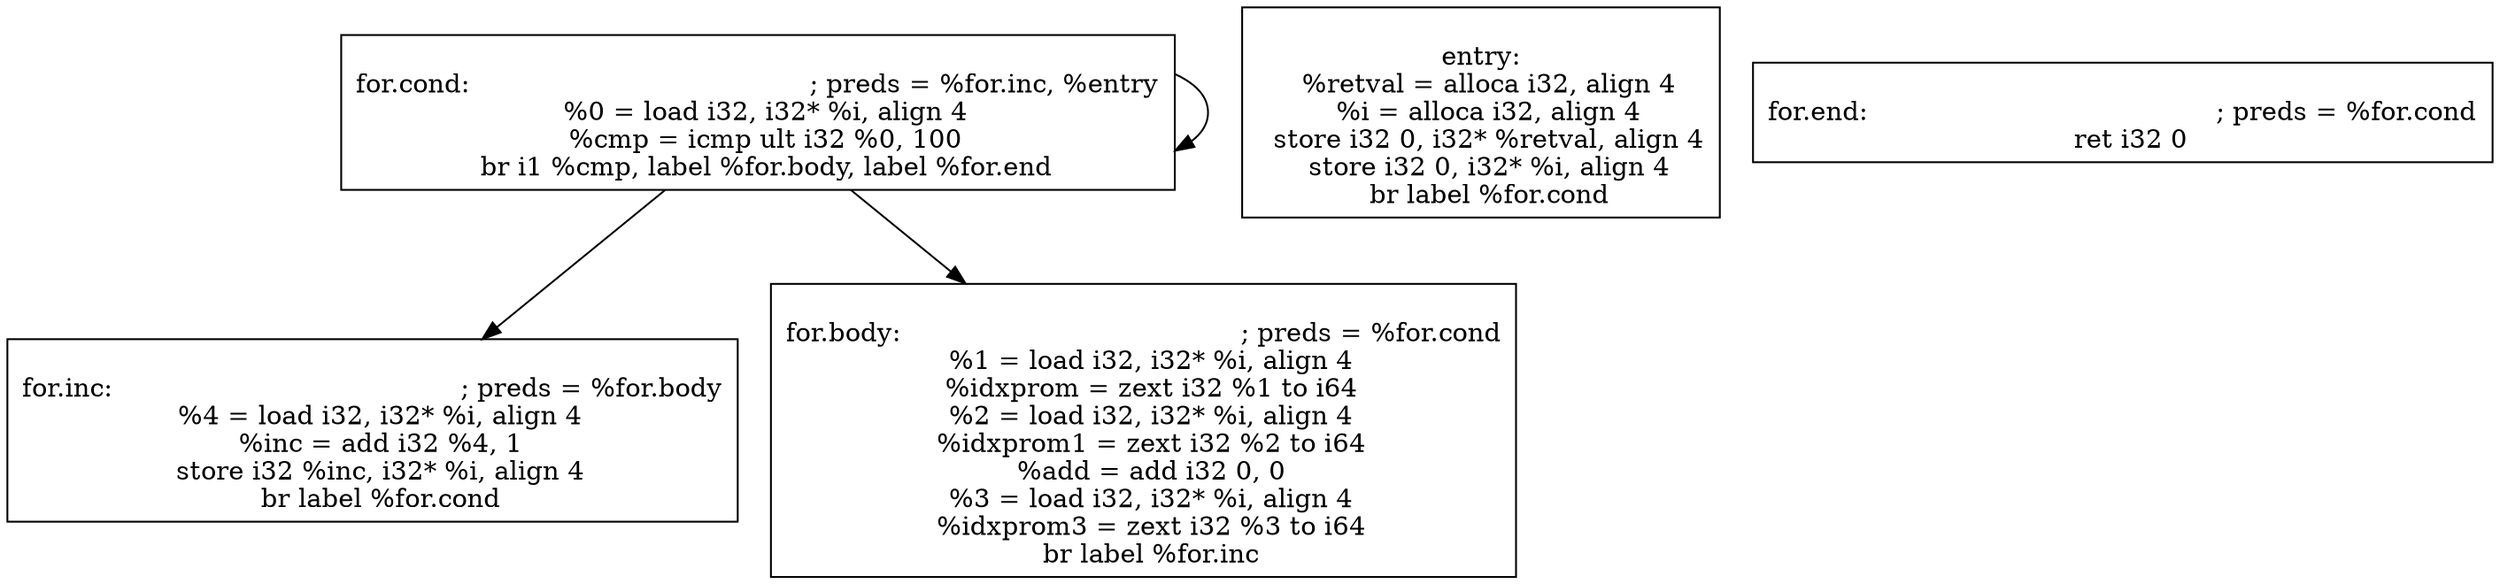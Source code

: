 
digraph G {


node4 [label="
for.cond:                                         ; preds = %for.inc, %entry
  %0 = load i32, i32* %i, align 4
  %cmp = icmp ult i32 %0, 100
  br i1 %cmp, label %for.body, label %for.end
",shape=rectangle ]
node0 [label="
for.inc:                                          ; preds = %for.body
  %4 = load i32, i32* %i, align 4
  %inc = add i32 %4, 1
  store i32 %inc, i32* %i, align 4
  br label %for.cond
",shape=rectangle ]
node3 [label="
entry:
  %retval = alloca i32, align 4
  %i = alloca i32, align 4
  store i32 0, i32* %retval, align 4
  store i32 0, i32* %i, align 4
  br label %for.cond
",shape=rectangle ]
node2 [label="
for.body:                                         ; preds = %for.cond
  %1 = load i32, i32* %i, align 4
  %idxprom = zext i32 %1 to i64
  %2 = load i32, i32* %i, align 4
  %idxprom1 = zext i32 %2 to i64
  %add = add i32 0, 0
  %3 = load i32, i32* %i, align 4
  %idxprom3 = zext i32 %3 to i64
  br label %for.inc
",shape=rectangle ]
node1 [label="
for.end:                                          ; preds = %for.cond
  ret i32 0
",shape=rectangle ]

node4->node2 [ ]
node4->node0 [ ]
node4->node4 [ ]


}
